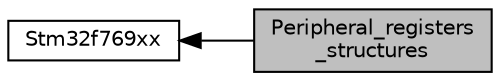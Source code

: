digraph "Peripheral_registers_structures"
{
  edge [fontname="Helvetica",fontsize="10",labelfontname="Helvetica",labelfontsize="10"];
  node [fontname="Helvetica",fontsize="10",shape=record];
  rankdir=LR;
  Node0 [label="Peripheral_registers\l_structures",height=0.2,width=0.4,color="black", fillcolor="grey75", style="filled", fontcolor="black"];
  Node1 [label="Stm32f769xx",height=0.2,width=0.4,color="black", fillcolor="white", style="filled",URL="$group__stm32f769xx.html"];
  Node1->Node0 [shape=plaintext, dir="back", style="solid"];
}
